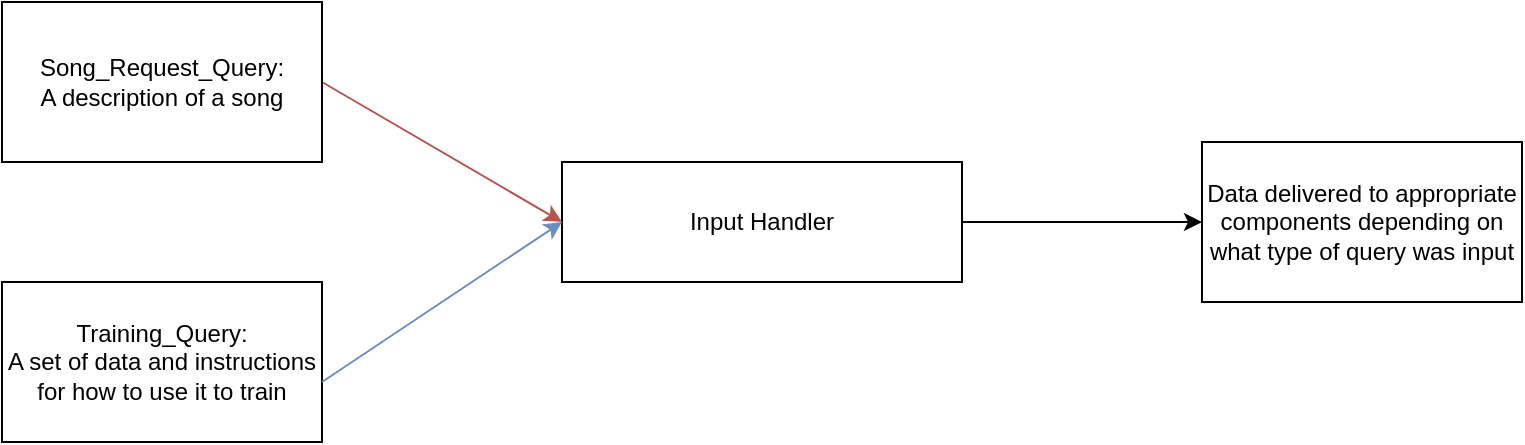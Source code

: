 <mxfile version="20.8.20" type="device"><diagram name="Page-1" id="brgCufogLy32fjCX3f3H"><mxGraphModel dx="1434" dy="796" grid="1" gridSize="10" guides="1" tooltips="1" connect="1" arrows="1" fold="1" page="1" pageScale="1" pageWidth="850" pageHeight="1100" math="0" shadow="0"><root><mxCell id="0"/><mxCell id="1" parent="0"/><mxCell id="wuWDku9VLhJXcfpqjwg2-1" value="Input Handler" style="rounded=0;whiteSpace=wrap;html=1;" parent="1" vertex="1"><mxGeometry x="320" y="370" width="200" height="60" as="geometry"/></mxCell><mxCell id="wuWDku9VLhJXcfpqjwg2-2" value="" style="endArrow=classic;html=1;rounded=0;entryX=0;entryY=0.5;entryDx=0;entryDy=0;exitX=1;exitY=0.5;exitDx=0;exitDy=0;fillColor=#f8cecc;strokeColor=#b85450;" parent="1" source="wuWDku9VLhJXcfpqjwg2-3" target="wuWDku9VLhJXcfpqjwg2-1" edge="1"><mxGeometry width="50" height="50" relative="1" as="geometry"><mxPoint x="270" y="400" as="sourcePoint"/><mxPoint x="330" y="410" as="targetPoint"/></mxGeometry></mxCell><mxCell id="wuWDku9VLhJXcfpqjwg2-3" value="Song_Request_Query:&lt;br&gt;A description of a song" style="rounded=0;whiteSpace=wrap;html=1;" parent="1" vertex="1"><mxGeometry x="40" y="290" width="160" height="80" as="geometry"/></mxCell><mxCell id="YyObtBoIxVDlUX_oSlDJ-1" value="" style="endArrow=classic;html=1;rounded=0;entryX=0;entryY=0.5;entryDx=0;entryDy=0;" edge="1" parent="1" target="YyObtBoIxVDlUX_oSlDJ-4"><mxGeometry width="50" height="50" relative="1" as="geometry"><mxPoint x="520" y="400" as="sourcePoint"/><mxPoint x="640" y="430" as="targetPoint"/></mxGeometry></mxCell><mxCell id="YyObtBoIxVDlUX_oSlDJ-4" value="Data delivered to appropriate components depending on what type of query was input" style="rounded=0;whiteSpace=wrap;html=1;" vertex="1" parent="1"><mxGeometry x="640" y="360" width="160" height="80" as="geometry"/></mxCell><mxCell id="YyObtBoIxVDlUX_oSlDJ-5" value="Training_Query:&lt;br&gt;A set of data and instructions for how to use it to train" style="rounded=0;whiteSpace=wrap;html=1;" vertex="1" parent="1"><mxGeometry x="40" y="430" width="160" height="80" as="geometry"/></mxCell><mxCell id="YyObtBoIxVDlUX_oSlDJ-6" value="" style="endArrow=classic;html=1;rounded=0;entryX=0;entryY=0.5;entryDx=0;entryDy=0;exitX=1;exitY=0.625;exitDx=0;exitDy=0;fillColor=#dae8fc;strokeColor=#6c8ebf;exitPerimeter=0;" edge="1" parent="1" source="YyObtBoIxVDlUX_oSlDJ-5" target="wuWDku9VLhJXcfpqjwg2-1"><mxGeometry width="50" height="50" relative="1" as="geometry"><mxPoint x="190" y="370" as="sourcePoint"/><mxPoint x="310" y="440" as="targetPoint"/></mxGeometry></mxCell></root></mxGraphModel></diagram></mxfile>